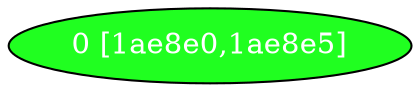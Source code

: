 diGraph libnss3{
	libnss3_0  [style=filled fillcolor="#20FF20" fontcolor="#ffffff" shape=oval label="0 [1ae8e0,1ae8e5]"]


}
